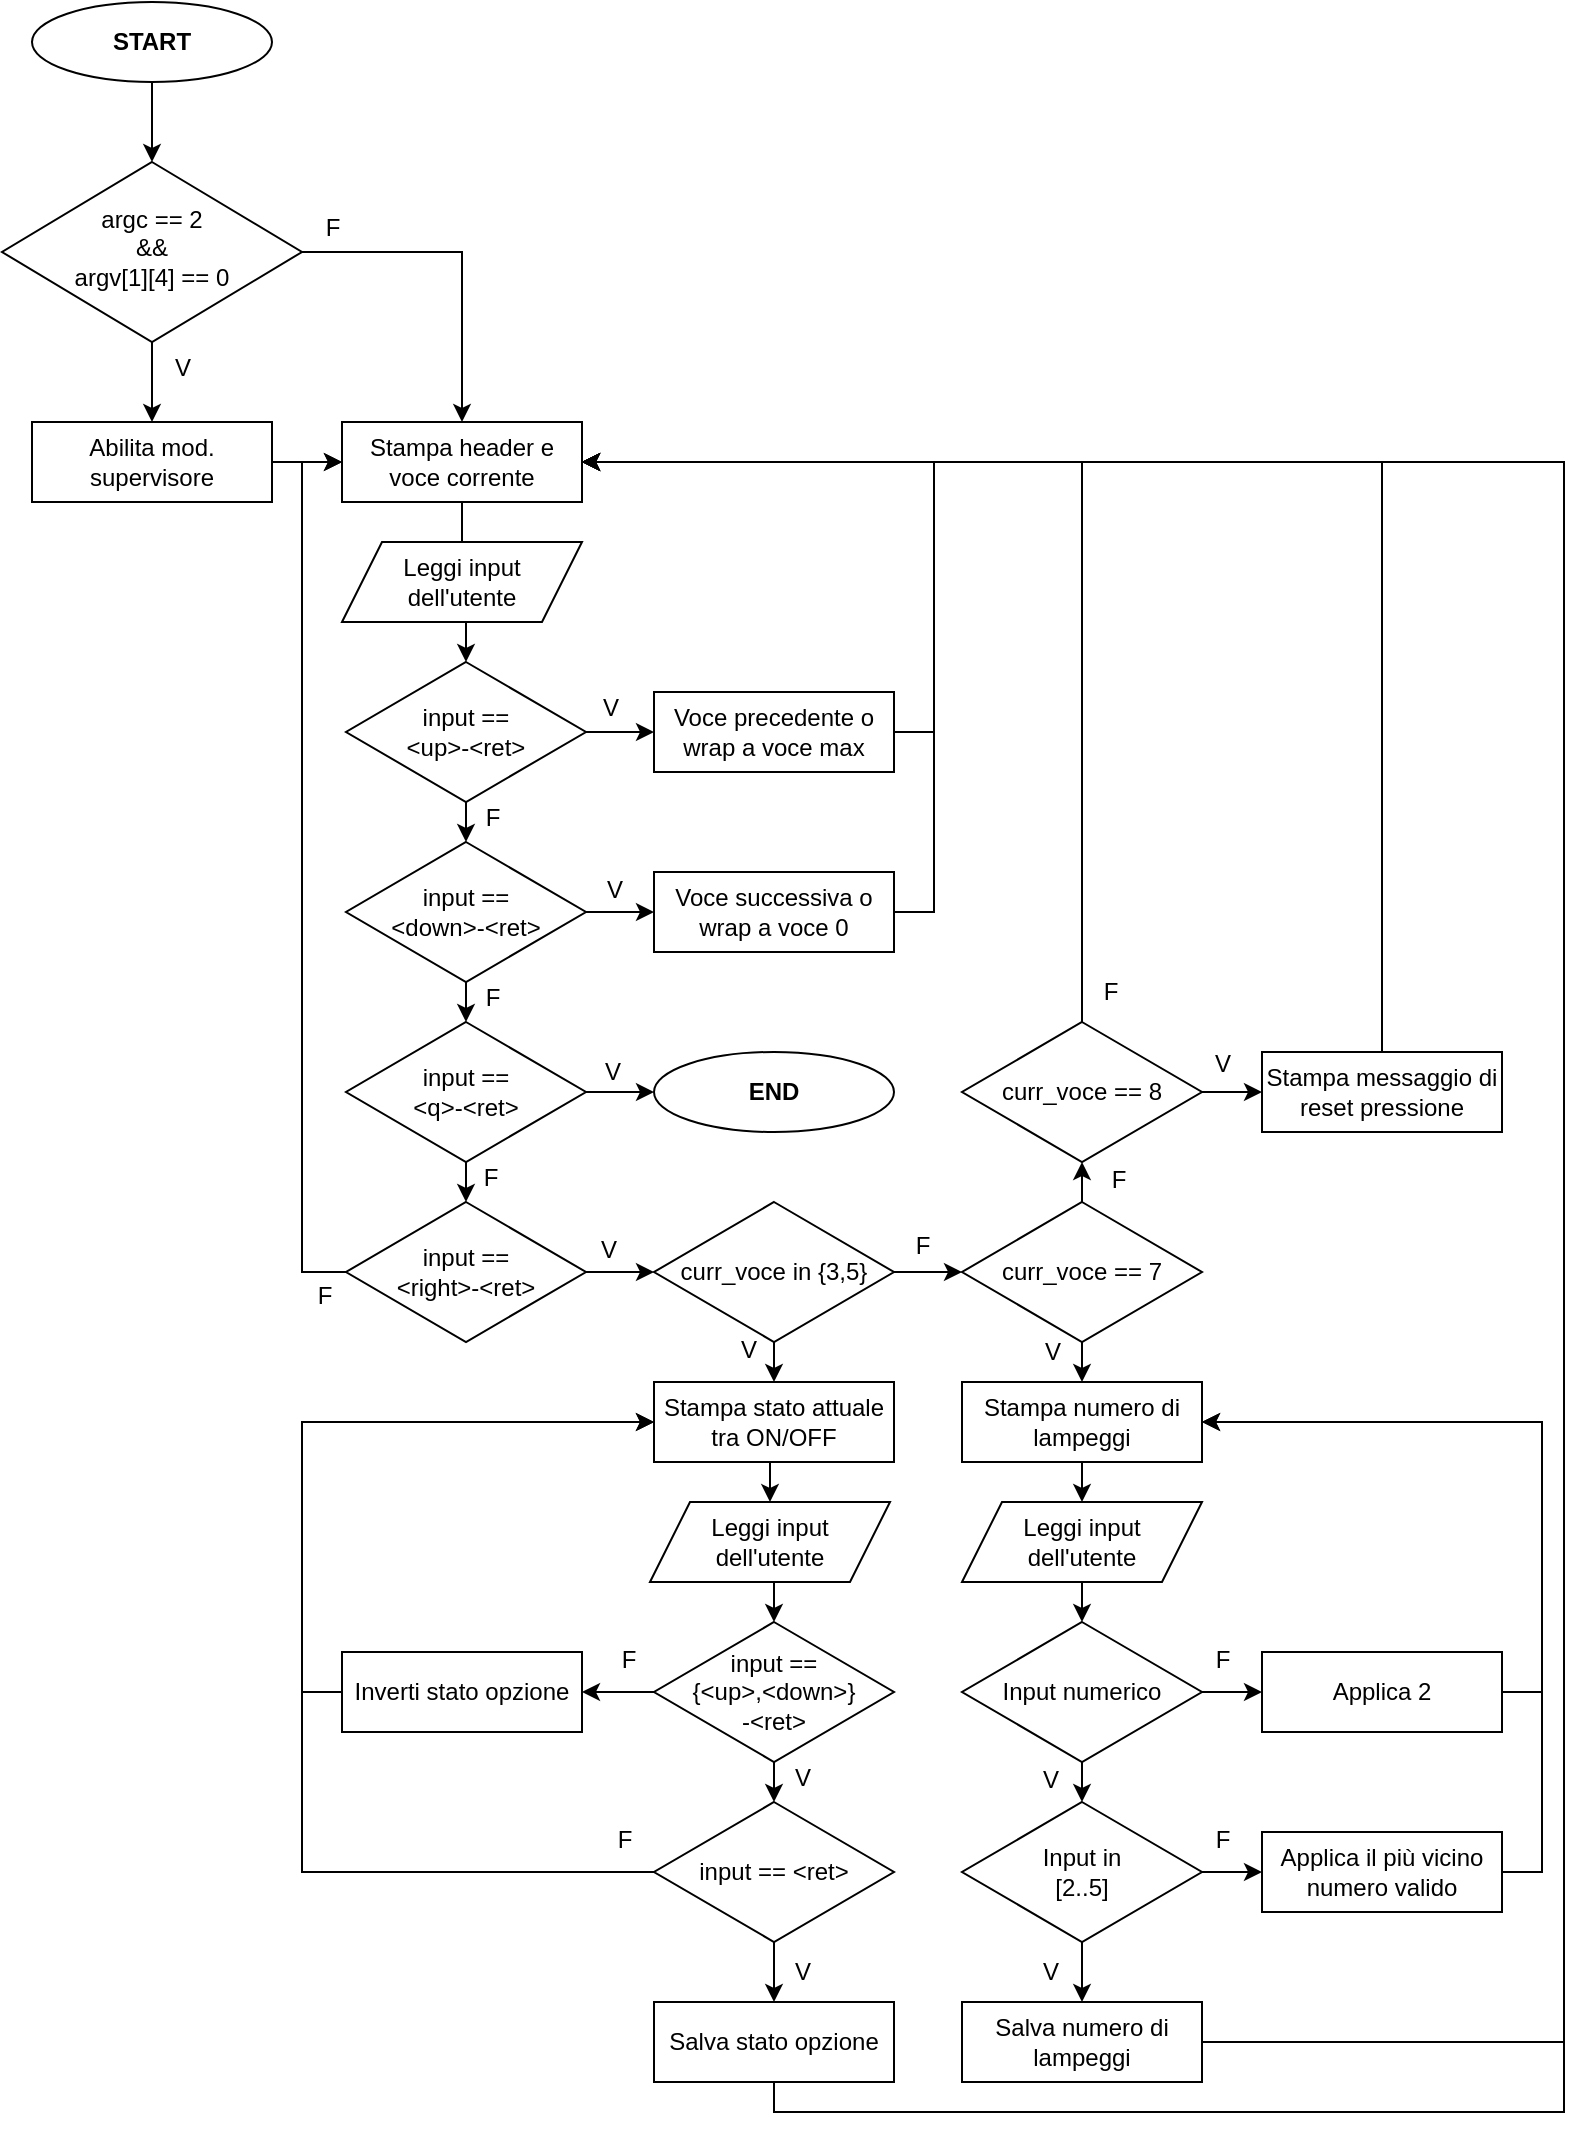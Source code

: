 <mxfile version="21.3.8" type="device">
  <diagram id="C5RBs43oDa-KdzZeNtuy" name="Flowchart">
    <mxGraphModel dx="959" dy="489" grid="1" gridSize="10" guides="1" tooltips="1" connect="1" arrows="1" fold="1" page="1" pageScale="1" pageWidth="827" pageHeight="1169" math="0" shadow="0">
      <root>
        <mxCell id="WIyWlLk6GJQsqaUBKTNV-0" />
        <mxCell id="WIyWlLk6GJQsqaUBKTNV-1" parent="WIyWlLk6GJQsqaUBKTNV-0" />
        <mxCell id="jYg4bqNWi3o83JPPeotu-3" style="edgeStyle=orthogonalEdgeStyle;rounded=0;orthogonalLoop=1;jettySize=auto;html=1;exitX=0.5;exitY=1;exitDx=0;exitDy=0;entryX=0.5;entryY=0;entryDx=0;entryDy=0;" edge="1" parent="WIyWlLk6GJQsqaUBKTNV-1" source="WIyWlLk6GJQsqaUBKTNV-6" target="jYg4bqNWi3o83JPPeotu-2">
          <mxGeometry relative="1" as="geometry" />
        </mxCell>
        <mxCell id="jYg4bqNWi3o83JPPeotu-7" style="edgeStyle=orthogonalEdgeStyle;rounded=0;orthogonalLoop=1;jettySize=auto;html=1;exitX=1;exitY=0.5;exitDx=0;exitDy=0;entryX=0.5;entryY=0;entryDx=0;entryDy=0;" edge="1" parent="WIyWlLk6GJQsqaUBKTNV-1" source="WIyWlLk6GJQsqaUBKTNV-6" target="jYg4bqNWi3o83JPPeotu-5">
          <mxGeometry relative="1" as="geometry" />
        </mxCell>
        <mxCell id="WIyWlLk6GJQsqaUBKTNV-6" value="&lt;div&gt;argc == 2&lt;/div&gt;&lt;div&gt;&amp;amp;&amp;amp;&lt;/div&gt;&lt;div&gt;argv[1][4] == 0&lt;/div&gt;" style="rhombus;whiteSpace=wrap;html=1;shadow=0;fontFamily=Helvetica;fontSize=12;align=center;strokeWidth=1;spacing=6;spacingTop=-4;" parent="WIyWlLk6GJQsqaUBKTNV-1" vertex="1">
          <mxGeometry x="23" y="137" width="150" height="90" as="geometry" />
        </mxCell>
        <mxCell id="jYg4bqNWi3o83JPPeotu-1" style="edgeStyle=orthogonalEdgeStyle;rounded=0;orthogonalLoop=1;jettySize=auto;html=1;exitX=0.5;exitY=1;exitDx=0;exitDy=0;entryX=0.5;entryY=0;entryDx=0;entryDy=0;" edge="1" parent="WIyWlLk6GJQsqaUBKTNV-1" source="jYg4bqNWi3o83JPPeotu-0" target="WIyWlLk6GJQsqaUBKTNV-6">
          <mxGeometry relative="1" as="geometry" />
        </mxCell>
        <mxCell id="jYg4bqNWi3o83JPPeotu-0" value="START" style="ellipse;whiteSpace=wrap;html=1;fontStyle=1" vertex="1" parent="WIyWlLk6GJQsqaUBKTNV-1">
          <mxGeometry x="38" y="57" width="120" height="40" as="geometry" />
        </mxCell>
        <mxCell id="jYg4bqNWi3o83JPPeotu-6" style="edgeStyle=orthogonalEdgeStyle;rounded=0;orthogonalLoop=1;jettySize=auto;html=1;exitX=1;exitY=0.5;exitDx=0;exitDy=0;entryX=0;entryY=0.5;entryDx=0;entryDy=0;" edge="1" parent="WIyWlLk6GJQsqaUBKTNV-1" source="jYg4bqNWi3o83JPPeotu-2" target="jYg4bqNWi3o83JPPeotu-5">
          <mxGeometry relative="1" as="geometry" />
        </mxCell>
        <mxCell id="jYg4bqNWi3o83JPPeotu-2" value="Abilita mod. supervisore" style="rounded=0;whiteSpace=wrap;html=1;" vertex="1" parent="WIyWlLk6GJQsqaUBKTNV-1">
          <mxGeometry x="38" y="267" width="120" height="40" as="geometry" />
        </mxCell>
        <mxCell id="jYg4bqNWi3o83JPPeotu-4" value="V" style="text;html=1;align=center;verticalAlign=middle;resizable=0;points=[];autosize=1;strokeColor=none;fillColor=none;" vertex="1" parent="WIyWlLk6GJQsqaUBKTNV-1">
          <mxGeometry x="98" y="225" width="30" height="30" as="geometry" />
        </mxCell>
        <mxCell id="jYg4bqNWi3o83JPPeotu-10" style="edgeStyle=orthogonalEdgeStyle;rounded=0;orthogonalLoop=1;jettySize=auto;html=1;exitX=0.5;exitY=1;exitDx=0;exitDy=0;entryX=0.5;entryY=0;entryDx=0;entryDy=0;" edge="1" parent="WIyWlLk6GJQsqaUBKTNV-1" source="jYg4bqNWi3o83JPPeotu-5">
          <mxGeometry relative="1" as="geometry">
            <mxPoint x="253" y="347" as="targetPoint" />
          </mxGeometry>
        </mxCell>
        <mxCell id="jYg4bqNWi3o83JPPeotu-5" value="Stampa header e voce corrente" style="rounded=0;whiteSpace=wrap;html=1;" vertex="1" parent="WIyWlLk6GJQsqaUBKTNV-1">
          <mxGeometry x="193" y="267" width="120" height="40" as="geometry" />
        </mxCell>
        <mxCell id="jYg4bqNWi3o83JPPeotu-8" value="F" style="text;html=1;align=center;verticalAlign=middle;resizable=0;points=[];autosize=1;strokeColor=none;fillColor=none;" vertex="1" parent="WIyWlLk6GJQsqaUBKTNV-1">
          <mxGeometry x="173" y="155" width="30" height="30" as="geometry" />
        </mxCell>
        <mxCell id="jYg4bqNWi3o83JPPeotu-13" style="edgeStyle=orthogonalEdgeStyle;rounded=0;orthogonalLoop=1;jettySize=auto;html=1;exitX=0.5;exitY=1;exitDx=0;exitDy=0;entryX=0.5;entryY=0;entryDx=0;entryDy=0;" edge="1" parent="WIyWlLk6GJQsqaUBKTNV-1" source="jYg4bqNWi3o83JPPeotu-11" target="jYg4bqNWi3o83JPPeotu-12">
          <mxGeometry relative="1" as="geometry" />
        </mxCell>
        <mxCell id="jYg4bqNWi3o83JPPeotu-11" value="&lt;div&gt;Leggi input&lt;/div&gt;&lt;div&gt;dell&#39;utente&lt;/div&gt;" style="shape=parallelogram;perimeter=parallelogramPerimeter;whiteSpace=wrap;html=1;fixedSize=1;" vertex="1" parent="WIyWlLk6GJQsqaUBKTNV-1">
          <mxGeometry x="193" y="327" width="120" height="40" as="geometry" />
        </mxCell>
        <mxCell id="jYg4bqNWi3o83JPPeotu-15" style="edgeStyle=orthogonalEdgeStyle;rounded=0;orthogonalLoop=1;jettySize=auto;html=1;exitX=1;exitY=0.5;exitDx=0;exitDy=0;entryX=0;entryY=0.5;entryDx=0;entryDy=0;" edge="1" parent="WIyWlLk6GJQsqaUBKTNV-1" source="jYg4bqNWi3o83JPPeotu-12" target="jYg4bqNWi3o83JPPeotu-14">
          <mxGeometry relative="1" as="geometry" />
        </mxCell>
        <mxCell id="jYg4bqNWi3o83JPPeotu-12" value="&lt;div&gt;input ==&lt;br&gt;&lt;/div&gt;&lt;div&gt;&amp;lt;up&amp;gt;-&amp;lt;ret&amp;gt;&lt;/div&gt;" style="rhombus;whiteSpace=wrap;html=1;" vertex="1" parent="WIyWlLk6GJQsqaUBKTNV-1">
          <mxGeometry x="195" y="387" width="120" height="70" as="geometry" />
        </mxCell>
        <mxCell id="jYg4bqNWi3o83JPPeotu-17" style="edgeStyle=orthogonalEdgeStyle;rounded=0;orthogonalLoop=1;jettySize=auto;html=1;exitX=1;exitY=0.5;exitDx=0;exitDy=0;entryX=1;entryY=0.5;entryDx=0;entryDy=0;" edge="1" parent="WIyWlLk6GJQsqaUBKTNV-1" source="jYg4bqNWi3o83JPPeotu-14" target="jYg4bqNWi3o83JPPeotu-5">
          <mxGeometry relative="1" as="geometry" />
        </mxCell>
        <mxCell id="jYg4bqNWi3o83JPPeotu-14" value="Voce precedente o wrap a voce max" style="rounded=0;whiteSpace=wrap;html=1;" vertex="1" parent="WIyWlLk6GJQsqaUBKTNV-1">
          <mxGeometry x="349" y="402" width="120" height="40" as="geometry" />
        </mxCell>
        <mxCell id="jYg4bqNWi3o83JPPeotu-18" style="edgeStyle=orthogonalEdgeStyle;rounded=0;orthogonalLoop=1;jettySize=auto;html=1;exitX=0.5;exitY=1;exitDx=0;exitDy=0;entryX=0.5;entryY=0;entryDx=0;entryDy=0;" edge="1" parent="WIyWlLk6GJQsqaUBKTNV-1" target="jYg4bqNWi3o83JPPeotu-19">
          <mxGeometry relative="1" as="geometry">
            <mxPoint x="255" y="457" as="sourcePoint" />
          </mxGeometry>
        </mxCell>
        <mxCell id="jYg4bqNWi3o83JPPeotu-21" style="edgeStyle=orthogonalEdgeStyle;rounded=0;orthogonalLoop=1;jettySize=auto;html=1;exitX=1;exitY=0.5;exitDx=0;exitDy=0;entryX=0;entryY=0.5;entryDx=0;entryDy=0;" edge="1" parent="WIyWlLk6GJQsqaUBKTNV-1" source="jYg4bqNWi3o83JPPeotu-19" target="jYg4bqNWi3o83JPPeotu-20">
          <mxGeometry relative="1" as="geometry" />
        </mxCell>
        <mxCell id="jYg4bqNWi3o83JPPeotu-19" value="&lt;div&gt;input ==&lt;br&gt;&lt;/div&gt;&lt;div&gt;&amp;lt;down&amp;gt;-&amp;lt;ret&amp;gt;&lt;/div&gt;" style="rhombus;whiteSpace=wrap;html=1;" vertex="1" parent="WIyWlLk6GJQsqaUBKTNV-1">
          <mxGeometry x="195" y="477" width="120" height="70" as="geometry" />
        </mxCell>
        <mxCell id="jYg4bqNWi3o83JPPeotu-22" style="edgeStyle=orthogonalEdgeStyle;rounded=0;orthogonalLoop=1;jettySize=auto;html=1;exitX=1;exitY=0.5;exitDx=0;exitDy=0;entryX=1;entryY=0.5;entryDx=0;entryDy=0;" edge="1" parent="WIyWlLk6GJQsqaUBKTNV-1" source="jYg4bqNWi3o83JPPeotu-20" target="jYg4bqNWi3o83JPPeotu-5">
          <mxGeometry relative="1" as="geometry" />
        </mxCell>
        <mxCell id="jYg4bqNWi3o83JPPeotu-20" value="Voce successiva o wrap a voce 0" style="rounded=0;whiteSpace=wrap;html=1;" vertex="1" parent="WIyWlLk6GJQsqaUBKTNV-1">
          <mxGeometry x="349" y="492" width="120" height="40" as="geometry" />
        </mxCell>
        <mxCell id="jYg4bqNWi3o83JPPeotu-23" style="edgeStyle=orthogonalEdgeStyle;rounded=0;orthogonalLoop=1;jettySize=auto;html=1;exitX=0.5;exitY=1;exitDx=0;exitDy=0;entryX=0.5;entryY=0;entryDx=0;entryDy=0;" edge="1" parent="WIyWlLk6GJQsqaUBKTNV-1" target="jYg4bqNWi3o83JPPeotu-24">
          <mxGeometry relative="1" as="geometry">
            <mxPoint x="255" y="547" as="sourcePoint" />
          </mxGeometry>
        </mxCell>
        <mxCell id="jYg4bqNWi3o83JPPeotu-27" style="edgeStyle=orthogonalEdgeStyle;rounded=0;orthogonalLoop=1;jettySize=auto;html=1;exitX=1;exitY=0.5;exitDx=0;exitDy=0;entryX=0;entryY=0.5;entryDx=0;entryDy=0;" edge="1" parent="WIyWlLk6GJQsqaUBKTNV-1" source="jYg4bqNWi3o83JPPeotu-24" target="jYg4bqNWi3o83JPPeotu-26">
          <mxGeometry relative="1" as="geometry" />
        </mxCell>
        <mxCell id="jYg4bqNWi3o83JPPeotu-24" value="&lt;div&gt;input ==&lt;br&gt;&lt;/div&gt;&lt;div&gt;&amp;lt;q&amp;gt;-&amp;lt;ret&amp;gt;&lt;/div&gt;" style="rhombus;whiteSpace=wrap;html=1;" vertex="1" parent="WIyWlLk6GJQsqaUBKTNV-1">
          <mxGeometry x="195" y="567" width="120" height="70" as="geometry" />
        </mxCell>
        <mxCell id="jYg4bqNWi3o83JPPeotu-26" value="END" style="ellipse;whiteSpace=wrap;html=1;fontStyle=1" vertex="1" parent="WIyWlLk6GJQsqaUBKTNV-1">
          <mxGeometry x="349" y="582" width="120" height="40" as="geometry" />
        </mxCell>
        <mxCell id="jYg4bqNWi3o83JPPeotu-28" style="edgeStyle=orthogonalEdgeStyle;rounded=0;orthogonalLoop=1;jettySize=auto;html=1;exitX=0.5;exitY=1;exitDx=0;exitDy=0;entryX=0.5;entryY=0;entryDx=0;entryDy=0;" edge="1" parent="WIyWlLk6GJQsqaUBKTNV-1" target="jYg4bqNWi3o83JPPeotu-29">
          <mxGeometry relative="1" as="geometry">
            <mxPoint x="255" y="637" as="sourcePoint" />
          </mxGeometry>
        </mxCell>
        <mxCell id="jYg4bqNWi3o83JPPeotu-31" style="edgeStyle=orthogonalEdgeStyle;rounded=0;orthogonalLoop=1;jettySize=auto;html=1;exitX=1;exitY=0.5;exitDx=0;exitDy=0;entryX=0;entryY=0.5;entryDx=0;entryDy=0;" edge="1" parent="WIyWlLk6GJQsqaUBKTNV-1" source="jYg4bqNWi3o83JPPeotu-29">
          <mxGeometry relative="1" as="geometry">
            <mxPoint x="349" y="692" as="targetPoint" />
          </mxGeometry>
        </mxCell>
        <mxCell id="jYg4bqNWi3o83JPPeotu-82" style="edgeStyle=orthogonalEdgeStyle;rounded=0;orthogonalLoop=1;jettySize=auto;html=1;exitX=0;exitY=0.5;exitDx=0;exitDy=0;entryX=0;entryY=0.5;entryDx=0;entryDy=0;" edge="1" parent="WIyWlLk6GJQsqaUBKTNV-1" source="jYg4bqNWi3o83JPPeotu-29" target="jYg4bqNWi3o83JPPeotu-5">
          <mxGeometry relative="1" as="geometry" />
        </mxCell>
        <mxCell id="jYg4bqNWi3o83JPPeotu-29" value="&lt;div&gt;input ==&lt;br&gt;&lt;/div&gt;&lt;div&gt;&amp;lt;right&amp;gt;-&amp;lt;ret&amp;gt;&lt;/div&gt;" style="rhombus;whiteSpace=wrap;html=1;" vertex="1" parent="WIyWlLk6GJQsqaUBKTNV-1">
          <mxGeometry x="195" y="657" width="120" height="70" as="geometry" />
        </mxCell>
        <mxCell id="jYg4bqNWi3o83JPPeotu-35" style="edgeStyle=orthogonalEdgeStyle;rounded=0;orthogonalLoop=1;jettySize=auto;html=1;exitX=0.5;exitY=1;exitDx=0;exitDy=0;entryX=0.5;entryY=0;entryDx=0;entryDy=0;" edge="1" parent="WIyWlLk6GJQsqaUBKTNV-1" target="jYg4bqNWi3o83JPPeotu-32">
          <mxGeometry relative="1" as="geometry">
            <mxPoint x="409" y="727" as="sourcePoint" />
          </mxGeometry>
        </mxCell>
        <mxCell id="jYg4bqNWi3o83JPPeotu-32" value="Stampa stato attuale tra ON/OFF" style="rounded=0;whiteSpace=wrap;html=1;" vertex="1" parent="WIyWlLk6GJQsqaUBKTNV-1">
          <mxGeometry x="349" y="747" width="120" height="40" as="geometry" />
        </mxCell>
        <mxCell id="jYg4bqNWi3o83JPPeotu-33" style="edgeStyle=orthogonalEdgeStyle;rounded=0;orthogonalLoop=1;jettySize=auto;html=1;exitX=0.5;exitY=1;exitDx=0;exitDy=0;entryX=0.5;entryY=0;entryDx=0;entryDy=0;" edge="1" parent="WIyWlLk6GJQsqaUBKTNV-1" target="jYg4bqNWi3o83JPPeotu-34">
          <mxGeometry relative="1" as="geometry">
            <mxPoint x="409" y="787" as="sourcePoint" />
            <mxPoint x="409" y="827" as="targetPoint" />
          </mxGeometry>
        </mxCell>
        <mxCell id="jYg4bqNWi3o83JPPeotu-41" style="edgeStyle=orthogonalEdgeStyle;rounded=0;orthogonalLoop=1;jettySize=auto;html=1;exitX=0.5;exitY=1;exitDx=0;exitDy=0;entryX=0.5;entryY=0;entryDx=0;entryDy=0;" edge="1" parent="WIyWlLk6GJQsqaUBKTNV-1" source="jYg4bqNWi3o83JPPeotu-34" target="jYg4bqNWi3o83JPPeotu-36">
          <mxGeometry relative="1" as="geometry" />
        </mxCell>
        <mxCell id="jYg4bqNWi3o83JPPeotu-34" value="&lt;div&gt;Leggi input&lt;/div&gt;&lt;div&gt;dell&#39;utente&lt;/div&gt;" style="shape=parallelogram;perimeter=parallelogramPerimeter;whiteSpace=wrap;html=1;fixedSize=1;" vertex="1" parent="WIyWlLk6GJQsqaUBKTNV-1">
          <mxGeometry x="347" y="807" width="120" height="40" as="geometry" />
        </mxCell>
        <mxCell id="jYg4bqNWi3o83JPPeotu-39" style="edgeStyle=orthogonalEdgeStyle;rounded=0;orthogonalLoop=1;jettySize=auto;html=1;exitX=0;exitY=0.5;exitDx=0;exitDy=0;entryX=1;entryY=0.5;entryDx=0;entryDy=0;" edge="1" parent="WIyWlLk6GJQsqaUBKTNV-1" source="jYg4bqNWi3o83JPPeotu-36" target="jYg4bqNWi3o83JPPeotu-38">
          <mxGeometry relative="1" as="geometry" />
        </mxCell>
        <mxCell id="jYg4bqNWi3o83JPPeotu-47" style="edgeStyle=orthogonalEdgeStyle;rounded=0;orthogonalLoop=1;jettySize=auto;html=1;exitX=0.5;exitY=1;exitDx=0;exitDy=0;entryX=0.5;entryY=0;entryDx=0;entryDy=0;" edge="1" parent="WIyWlLk6GJQsqaUBKTNV-1" source="jYg4bqNWi3o83JPPeotu-36" target="jYg4bqNWi3o83JPPeotu-42">
          <mxGeometry relative="1" as="geometry" />
        </mxCell>
        <mxCell id="jYg4bqNWi3o83JPPeotu-36" value="&lt;div&gt;input ==&lt;br&gt;&lt;/div&gt;&lt;div&gt;{&amp;lt;up&amp;gt;,&amp;lt;down&amp;gt;}&lt;/div&gt;&lt;div&gt;-&amp;lt;ret&amp;gt;&lt;/div&gt;" style="rhombus;whiteSpace=wrap;html=1;" vertex="1" parent="WIyWlLk6GJQsqaUBKTNV-1">
          <mxGeometry x="349" y="867" width="120" height="70" as="geometry" />
        </mxCell>
        <mxCell id="jYg4bqNWi3o83JPPeotu-52" style="edgeStyle=orthogonalEdgeStyle;rounded=0;orthogonalLoop=1;jettySize=auto;html=1;exitX=1;exitY=0.5;exitDx=0;exitDy=0;entryX=0;entryY=0.5;entryDx=0;entryDy=0;" edge="1" parent="WIyWlLk6GJQsqaUBKTNV-1" source="jYg4bqNWi3o83JPPeotu-37" target="jYg4bqNWi3o83JPPeotu-51">
          <mxGeometry relative="1" as="geometry" />
        </mxCell>
        <mxCell id="jYg4bqNWi3o83JPPeotu-37" value="curr_voce in {3,5}" style="rhombus;whiteSpace=wrap;html=1;" vertex="1" parent="WIyWlLk6GJQsqaUBKTNV-1">
          <mxGeometry x="349" y="657" width="120" height="70" as="geometry" />
        </mxCell>
        <mxCell id="jYg4bqNWi3o83JPPeotu-48" style="edgeStyle=orthogonalEdgeStyle;rounded=0;orthogonalLoop=1;jettySize=auto;html=1;exitX=0;exitY=0.5;exitDx=0;exitDy=0;entryX=0;entryY=0.5;entryDx=0;entryDy=0;" edge="1" parent="WIyWlLk6GJQsqaUBKTNV-1" source="jYg4bqNWi3o83JPPeotu-38" target="jYg4bqNWi3o83JPPeotu-32">
          <mxGeometry relative="1" as="geometry" />
        </mxCell>
        <mxCell id="jYg4bqNWi3o83JPPeotu-38" value="Inverti stato opzione" style="rounded=0;whiteSpace=wrap;html=1;" vertex="1" parent="WIyWlLk6GJQsqaUBKTNV-1">
          <mxGeometry x="193" y="882" width="120" height="40" as="geometry" />
        </mxCell>
        <mxCell id="jYg4bqNWi3o83JPPeotu-46" style="edgeStyle=orthogonalEdgeStyle;rounded=0;orthogonalLoop=1;jettySize=auto;html=1;exitX=0.5;exitY=1;exitDx=0;exitDy=0;entryX=0.5;entryY=0;entryDx=0;entryDy=0;" edge="1" parent="WIyWlLk6GJQsqaUBKTNV-1" source="jYg4bqNWi3o83JPPeotu-42" target="jYg4bqNWi3o83JPPeotu-45">
          <mxGeometry relative="1" as="geometry" />
        </mxCell>
        <mxCell id="jYg4bqNWi3o83JPPeotu-49" style="edgeStyle=orthogonalEdgeStyle;rounded=0;orthogonalLoop=1;jettySize=auto;html=1;exitX=0;exitY=0.5;exitDx=0;exitDy=0;entryX=0;entryY=0.5;entryDx=0;entryDy=0;" edge="1" parent="WIyWlLk6GJQsqaUBKTNV-1" source="jYg4bqNWi3o83JPPeotu-42" target="jYg4bqNWi3o83JPPeotu-32">
          <mxGeometry relative="1" as="geometry">
            <Array as="points">
              <mxPoint x="173" y="992" />
              <mxPoint x="173" y="767" />
            </Array>
          </mxGeometry>
        </mxCell>
        <mxCell id="jYg4bqNWi3o83JPPeotu-42" value="&lt;div&gt;input == &amp;lt;ret&amp;gt;&lt;/div&gt;" style="rhombus;whiteSpace=wrap;html=1;" vertex="1" parent="WIyWlLk6GJQsqaUBKTNV-1">
          <mxGeometry x="349" y="957" width="120" height="70" as="geometry" />
        </mxCell>
        <mxCell id="jYg4bqNWi3o83JPPeotu-103" style="edgeStyle=orthogonalEdgeStyle;rounded=0;orthogonalLoop=1;jettySize=auto;html=1;exitX=0.5;exitY=1;exitDx=0;exitDy=0;entryX=1;entryY=0.5;entryDx=0;entryDy=0;" edge="1" parent="WIyWlLk6GJQsqaUBKTNV-1" source="jYg4bqNWi3o83JPPeotu-45" target="jYg4bqNWi3o83JPPeotu-5">
          <mxGeometry relative="1" as="geometry">
            <Array as="points">
              <mxPoint x="409" y="1112" />
              <mxPoint x="804" y="1112" />
              <mxPoint x="804" y="287" />
            </Array>
          </mxGeometry>
        </mxCell>
        <mxCell id="jYg4bqNWi3o83JPPeotu-45" value="Salva stato opzione" style="rounded=0;whiteSpace=wrap;html=1;" vertex="1" parent="WIyWlLk6GJQsqaUBKTNV-1">
          <mxGeometry x="349" y="1057" width="120" height="40" as="geometry" />
        </mxCell>
        <mxCell id="jYg4bqNWi3o83JPPeotu-55" style="edgeStyle=orthogonalEdgeStyle;rounded=0;orthogonalLoop=1;jettySize=auto;html=1;exitX=0.5;exitY=1;exitDx=0;exitDy=0;entryX=0.5;entryY=0;entryDx=0;entryDy=0;" edge="1" parent="WIyWlLk6GJQsqaUBKTNV-1" source="jYg4bqNWi3o83JPPeotu-51" target="jYg4bqNWi3o83JPPeotu-53">
          <mxGeometry relative="1" as="geometry" />
        </mxCell>
        <mxCell id="jYg4bqNWi3o83JPPeotu-68" style="edgeStyle=orthogonalEdgeStyle;rounded=0;orthogonalLoop=1;jettySize=auto;html=1;exitX=0.5;exitY=0;exitDx=0;exitDy=0;entryX=0.5;entryY=1;entryDx=0;entryDy=0;" edge="1" parent="WIyWlLk6GJQsqaUBKTNV-1" source="jYg4bqNWi3o83JPPeotu-51" target="jYg4bqNWi3o83JPPeotu-65">
          <mxGeometry relative="1" as="geometry" />
        </mxCell>
        <mxCell id="jYg4bqNWi3o83JPPeotu-51" value="curr_voce == 7" style="rhombus;whiteSpace=wrap;html=1;" vertex="1" parent="WIyWlLk6GJQsqaUBKTNV-1">
          <mxGeometry x="503" y="657" width="120" height="70" as="geometry" />
        </mxCell>
        <mxCell id="jYg4bqNWi3o83JPPeotu-56" style="edgeStyle=orthogonalEdgeStyle;rounded=0;orthogonalLoop=1;jettySize=auto;html=1;exitX=0.5;exitY=1;exitDx=0;exitDy=0;entryX=0.5;entryY=0;entryDx=0;entryDy=0;" edge="1" parent="WIyWlLk6GJQsqaUBKTNV-1" source="jYg4bqNWi3o83JPPeotu-53" target="jYg4bqNWi3o83JPPeotu-54">
          <mxGeometry relative="1" as="geometry" />
        </mxCell>
        <mxCell id="jYg4bqNWi3o83JPPeotu-53" value="Stampa numero di lampeggi" style="rounded=0;whiteSpace=wrap;html=1;" vertex="1" parent="WIyWlLk6GJQsqaUBKTNV-1">
          <mxGeometry x="503" y="747" width="120" height="40" as="geometry" />
        </mxCell>
        <mxCell id="jYg4bqNWi3o83JPPeotu-76" style="edgeStyle=orthogonalEdgeStyle;rounded=0;orthogonalLoop=1;jettySize=auto;html=1;exitX=0.5;exitY=1;exitDx=0;exitDy=0;entryX=0.5;entryY=0;entryDx=0;entryDy=0;" edge="1" parent="WIyWlLk6GJQsqaUBKTNV-1" source="jYg4bqNWi3o83JPPeotu-54" target="jYg4bqNWi3o83JPPeotu-72">
          <mxGeometry relative="1" as="geometry" />
        </mxCell>
        <mxCell id="jYg4bqNWi3o83JPPeotu-54" value="&lt;div&gt;Leggi input&lt;/div&gt;&lt;div&gt;dell&#39;utente&lt;/div&gt;" style="shape=parallelogram;perimeter=parallelogramPerimeter;whiteSpace=wrap;html=1;fixedSize=1;" vertex="1" parent="WIyWlLk6GJQsqaUBKTNV-1">
          <mxGeometry x="503" y="807" width="120" height="40" as="geometry" />
        </mxCell>
        <mxCell id="jYg4bqNWi3o83JPPeotu-60" style="edgeStyle=orthogonalEdgeStyle;rounded=0;orthogonalLoop=1;jettySize=auto;html=1;exitX=0.5;exitY=1;exitDx=0;exitDy=0;entryX=0.5;entryY=0;entryDx=0;entryDy=0;" edge="1" parent="WIyWlLk6GJQsqaUBKTNV-1" source="jYg4bqNWi3o83JPPeotu-57" target="jYg4bqNWi3o83JPPeotu-58">
          <mxGeometry relative="1" as="geometry" />
        </mxCell>
        <mxCell id="jYg4bqNWi3o83JPPeotu-62" style="edgeStyle=orthogonalEdgeStyle;rounded=0;orthogonalLoop=1;jettySize=auto;html=1;exitX=1;exitY=0.5;exitDx=0;exitDy=0;entryX=0;entryY=0.5;entryDx=0;entryDy=0;" edge="1" parent="WIyWlLk6GJQsqaUBKTNV-1" source="jYg4bqNWi3o83JPPeotu-57" target="jYg4bqNWi3o83JPPeotu-61">
          <mxGeometry relative="1" as="geometry" />
        </mxCell>
        <mxCell id="jYg4bqNWi3o83JPPeotu-57" value="&lt;div&gt;Input in&lt;/div&gt;&lt;div&gt;[2..5]&lt;br&gt;&lt;/div&gt;" style="rhombus;whiteSpace=wrap;html=1;" vertex="1" parent="WIyWlLk6GJQsqaUBKTNV-1">
          <mxGeometry x="503" y="957" width="120" height="70" as="geometry" />
        </mxCell>
        <mxCell id="jYg4bqNWi3o83JPPeotu-102" style="edgeStyle=orthogonalEdgeStyle;rounded=0;orthogonalLoop=1;jettySize=auto;html=1;exitX=1;exitY=0.5;exitDx=0;exitDy=0;entryX=1;entryY=0.5;entryDx=0;entryDy=0;" edge="1" parent="WIyWlLk6GJQsqaUBKTNV-1" source="jYg4bqNWi3o83JPPeotu-58" target="jYg4bqNWi3o83JPPeotu-5">
          <mxGeometry relative="1" as="geometry">
            <Array as="points">
              <mxPoint x="804" y="1077" />
              <mxPoint x="804" y="287" />
            </Array>
          </mxGeometry>
        </mxCell>
        <mxCell id="jYg4bqNWi3o83JPPeotu-58" value="&lt;div&gt;Salva numero di&lt;/div&gt;&lt;div&gt;lampeggi&lt;br&gt;&lt;/div&gt;" style="rounded=0;whiteSpace=wrap;html=1;" vertex="1" parent="WIyWlLk6GJQsqaUBKTNV-1">
          <mxGeometry x="503" y="1057" width="120" height="40" as="geometry" />
        </mxCell>
        <mxCell id="jYg4bqNWi3o83JPPeotu-63" style="edgeStyle=orthogonalEdgeStyle;rounded=0;orthogonalLoop=1;jettySize=auto;html=1;exitX=1;exitY=0.5;exitDx=0;exitDy=0;entryX=1;entryY=0.5;entryDx=0;entryDy=0;" edge="1" parent="WIyWlLk6GJQsqaUBKTNV-1" source="jYg4bqNWi3o83JPPeotu-61" target="jYg4bqNWi3o83JPPeotu-53">
          <mxGeometry relative="1" as="geometry" />
        </mxCell>
        <mxCell id="jYg4bqNWi3o83JPPeotu-61" value="Applica il più vicino numero valido" style="rounded=0;whiteSpace=wrap;html=1;" vertex="1" parent="WIyWlLk6GJQsqaUBKTNV-1">
          <mxGeometry x="653" y="972" width="120" height="40" as="geometry" />
        </mxCell>
        <mxCell id="jYg4bqNWi3o83JPPeotu-69" style="edgeStyle=orthogonalEdgeStyle;rounded=0;orthogonalLoop=1;jettySize=auto;html=1;exitX=1;exitY=0.5;exitDx=0;exitDy=0;entryX=0;entryY=0.5;entryDx=0;entryDy=0;" edge="1" parent="WIyWlLk6GJQsqaUBKTNV-1" source="jYg4bqNWi3o83JPPeotu-65" target="jYg4bqNWi3o83JPPeotu-67">
          <mxGeometry relative="1" as="geometry" />
        </mxCell>
        <mxCell id="jYg4bqNWi3o83JPPeotu-70" style="edgeStyle=orthogonalEdgeStyle;rounded=0;orthogonalLoop=1;jettySize=auto;html=1;exitX=0.5;exitY=0;exitDx=0;exitDy=0;entryX=1;entryY=0.5;entryDx=0;entryDy=0;" edge="1" parent="WIyWlLk6GJQsqaUBKTNV-1" source="jYg4bqNWi3o83JPPeotu-65" target="jYg4bqNWi3o83JPPeotu-5">
          <mxGeometry relative="1" as="geometry" />
        </mxCell>
        <mxCell id="jYg4bqNWi3o83JPPeotu-65" value="curr_voce == 8" style="rhombus;whiteSpace=wrap;html=1;" vertex="1" parent="WIyWlLk6GJQsqaUBKTNV-1">
          <mxGeometry x="503" y="567" width="120" height="70" as="geometry" />
        </mxCell>
        <mxCell id="jYg4bqNWi3o83JPPeotu-71" style="edgeStyle=orthogonalEdgeStyle;rounded=0;orthogonalLoop=1;jettySize=auto;html=1;exitX=0.5;exitY=0;exitDx=0;exitDy=0;entryX=1;entryY=0.5;entryDx=0;entryDy=0;" edge="1" parent="WIyWlLk6GJQsqaUBKTNV-1" source="jYg4bqNWi3o83JPPeotu-67" target="jYg4bqNWi3o83JPPeotu-5">
          <mxGeometry relative="1" as="geometry" />
        </mxCell>
        <mxCell id="jYg4bqNWi3o83JPPeotu-67" value="Stampa messaggio di reset pressione" style="rounded=0;whiteSpace=wrap;html=1;" vertex="1" parent="WIyWlLk6GJQsqaUBKTNV-1">
          <mxGeometry x="653" y="582" width="120" height="40" as="geometry" />
        </mxCell>
        <mxCell id="jYg4bqNWi3o83JPPeotu-74" style="edgeStyle=orthogonalEdgeStyle;rounded=0;orthogonalLoop=1;jettySize=auto;html=1;exitX=1;exitY=0.5;exitDx=0;exitDy=0;entryX=0;entryY=0.5;entryDx=0;entryDy=0;" edge="1" parent="WIyWlLk6GJQsqaUBKTNV-1" source="jYg4bqNWi3o83JPPeotu-72" target="jYg4bqNWi3o83JPPeotu-73">
          <mxGeometry relative="1" as="geometry" />
        </mxCell>
        <mxCell id="jYg4bqNWi3o83JPPeotu-77" style="edgeStyle=orthogonalEdgeStyle;rounded=0;orthogonalLoop=1;jettySize=auto;html=1;exitX=0.5;exitY=1;exitDx=0;exitDy=0;entryX=0.5;entryY=0;entryDx=0;entryDy=0;" edge="1" parent="WIyWlLk6GJQsqaUBKTNV-1" source="jYg4bqNWi3o83JPPeotu-72" target="jYg4bqNWi3o83JPPeotu-57">
          <mxGeometry relative="1" as="geometry" />
        </mxCell>
        <mxCell id="jYg4bqNWi3o83JPPeotu-72" value="Input numerico" style="rhombus;whiteSpace=wrap;html=1;" vertex="1" parent="WIyWlLk6GJQsqaUBKTNV-1">
          <mxGeometry x="503" y="867" width="120" height="70" as="geometry" />
        </mxCell>
        <mxCell id="jYg4bqNWi3o83JPPeotu-75" style="edgeStyle=orthogonalEdgeStyle;rounded=0;orthogonalLoop=1;jettySize=auto;html=1;exitX=1;exitY=0.5;exitDx=0;exitDy=0;entryX=1;entryY=0.5;entryDx=0;entryDy=0;" edge="1" parent="WIyWlLk6GJQsqaUBKTNV-1" source="jYg4bqNWi3o83JPPeotu-73" target="jYg4bqNWi3o83JPPeotu-53">
          <mxGeometry relative="1" as="geometry" />
        </mxCell>
        <mxCell id="jYg4bqNWi3o83JPPeotu-73" value="Applica 2" style="rounded=0;whiteSpace=wrap;html=1;" vertex="1" parent="WIyWlLk6GJQsqaUBKTNV-1">
          <mxGeometry x="653" y="882" width="120" height="40" as="geometry" />
        </mxCell>
        <mxCell id="jYg4bqNWi3o83JPPeotu-78" value="V" style="text;html=1;align=center;verticalAlign=middle;resizable=0;points=[];autosize=1;strokeColor=none;fillColor=none;" vertex="1" parent="WIyWlLk6GJQsqaUBKTNV-1">
          <mxGeometry x="312" y="395" width="30" height="30" as="geometry" />
        </mxCell>
        <mxCell id="jYg4bqNWi3o83JPPeotu-79" value="F" style="text;html=1;align=center;verticalAlign=middle;resizable=0;points=[];autosize=1;strokeColor=none;fillColor=none;" vertex="1" parent="WIyWlLk6GJQsqaUBKTNV-1">
          <mxGeometry x="253" y="450" width="30" height="30" as="geometry" />
        </mxCell>
        <mxCell id="jYg4bqNWi3o83JPPeotu-80" value="F" style="text;html=1;align=center;verticalAlign=middle;resizable=0;points=[];autosize=1;strokeColor=none;fillColor=none;" vertex="1" parent="WIyWlLk6GJQsqaUBKTNV-1">
          <mxGeometry x="253" y="540" width="30" height="30" as="geometry" />
        </mxCell>
        <mxCell id="jYg4bqNWi3o83JPPeotu-81" value="F" style="text;html=1;align=center;verticalAlign=middle;resizable=0;points=[];autosize=1;strokeColor=none;fillColor=none;" vertex="1" parent="WIyWlLk6GJQsqaUBKTNV-1">
          <mxGeometry x="252" y="630" width="30" height="30" as="geometry" />
        </mxCell>
        <mxCell id="jYg4bqNWi3o83JPPeotu-83" value="F" style="text;html=1;align=center;verticalAlign=middle;resizable=0;points=[];autosize=1;strokeColor=none;fillColor=none;" vertex="1" parent="WIyWlLk6GJQsqaUBKTNV-1">
          <mxGeometry x="169" y="689" width="30" height="30" as="geometry" />
        </mxCell>
        <mxCell id="jYg4bqNWi3o83JPPeotu-84" value="V" style="text;html=1;align=center;verticalAlign=middle;resizable=0;points=[];autosize=1;strokeColor=none;fillColor=none;" vertex="1" parent="WIyWlLk6GJQsqaUBKTNV-1">
          <mxGeometry x="314" y="486" width="30" height="30" as="geometry" />
        </mxCell>
        <mxCell id="jYg4bqNWi3o83JPPeotu-85" value="V" style="text;html=1;align=center;verticalAlign=middle;resizable=0;points=[];autosize=1;strokeColor=none;fillColor=none;" vertex="1" parent="WIyWlLk6GJQsqaUBKTNV-1">
          <mxGeometry x="313" y="577" width="30" height="30" as="geometry" />
        </mxCell>
        <mxCell id="jYg4bqNWi3o83JPPeotu-86" value="V" style="text;html=1;align=center;verticalAlign=middle;resizable=0;points=[];autosize=1;strokeColor=none;fillColor=none;" vertex="1" parent="WIyWlLk6GJQsqaUBKTNV-1">
          <mxGeometry x="311" y="666" width="30" height="30" as="geometry" />
        </mxCell>
        <mxCell id="jYg4bqNWi3o83JPPeotu-87" value="V" style="text;html=1;align=center;verticalAlign=middle;resizable=0;points=[];autosize=1;strokeColor=none;fillColor=none;" vertex="1" parent="WIyWlLk6GJQsqaUBKTNV-1">
          <mxGeometry x="381" y="716" width="30" height="30" as="geometry" />
        </mxCell>
        <mxCell id="jYg4bqNWi3o83JPPeotu-88" value="V" style="text;html=1;align=center;verticalAlign=middle;resizable=0;points=[];autosize=1;strokeColor=none;fillColor=none;" vertex="1" parent="WIyWlLk6GJQsqaUBKTNV-1">
          <mxGeometry x="533" y="717" width="30" height="30" as="geometry" />
        </mxCell>
        <mxCell id="jYg4bqNWi3o83JPPeotu-89" value="V" style="text;html=1;align=center;verticalAlign=middle;resizable=0;points=[];autosize=1;strokeColor=none;fillColor=none;" vertex="1" parent="WIyWlLk6GJQsqaUBKTNV-1">
          <mxGeometry x="618" y="573" width="30" height="30" as="geometry" />
        </mxCell>
        <mxCell id="jYg4bqNWi3o83JPPeotu-90" value="F" style="text;html=1;align=center;verticalAlign=middle;resizable=0;points=[];autosize=1;strokeColor=none;fillColor=none;" vertex="1" parent="WIyWlLk6GJQsqaUBKTNV-1">
          <mxGeometry x="468" y="664" width="30" height="30" as="geometry" />
        </mxCell>
        <mxCell id="jYg4bqNWi3o83JPPeotu-91" value="F" style="text;html=1;align=center;verticalAlign=middle;resizable=0;points=[];autosize=1;strokeColor=none;fillColor=none;" vertex="1" parent="WIyWlLk6GJQsqaUBKTNV-1">
          <mxGeometry x="566" y="631" width="30" height="30" as="geometry" />
        </mxCell>
        <mxCell id="jYg4bqNWi3o83JPPeotu-92" value="V" style="text;html=1;align=center;verticalAlign=middle;resizable=0;points=[];autosize=1;strokeColor=none;fillColor=none;" vertex="1" parent="WIyWlLk6GJQsqaUBKTNV-1">
          <mxGeometry x="408" y="930" width="30" height="30" as="geometry" />
        </mxCell>
        <mxCell id="jYg4bqNWi3o83JPPeotu-93" value="V" style="text;html=1;align=center;verticalAlign=middle;resizable=0;points=[];autosize=1;strokeColor=none;fillColor=none;" vertex="1" parent="WIyWlLk6GJQsqaUBKTNV-1">
          <mxGeometry x="532" y="931" width="30" height="30" as="geometry" />
        </mxCell>
        <mxCell id="jYg4bqNWi3o83JPPeotu-94" value="V" style="text;html=1;align=center;verticalAlign=middle;resizable=0;points=[];autosize=1;strokeColor=none;fillColor=none;" vertex="1" parent="WIyWlLk6GJQsqaUBKTNV-1">
          <mxGeometry x="408" y="1027" width="30" height="30" as="geometry" />
        </mxCell>
        <mxCell id="jYg4bqNWi3o83JPPeotu-95" value="V" style="text;html=1;align=center;verticalAlign=middle;resizable=0;points=[];autosize=1;strokeColor=none;fillColor=none;" vertex="1" parent="WIyWlLk6GJQsqaUBKTNV-1">
          <mxGeometry x="532" y="1027" width="30" height="30" as="geometry" />
        </mxCell>
        <mxCell id="jYg4bqNWi3o83JPPeotu-96" value="F" style="text;html=1;align=center;verticalAlign=middle;resizable=0;points=[];autosize=1;strokeColor=none;fillColor=none;" vertex="1" parent="WIyWlLk6GJQsqaUBKTNV-1">
          <mxGeometry x="321" y="871" width="30" height="30" as="geometry" />
        </mxCell>
        <mxCell id="jYg4bqNWi3o83JPPeotu-97" value="F" style="text;html=1;align=center;verticalAlign=middle;resizable=0;points=[];autosize=1;strokeColor=none;fillColor=none;" vertex="1" parent="WIyWlLk6GJQsqaUBKTNV-1">
          <mxGeometry x="319" y="961" width="30" height="30" as="geometry" />
        </mxCell>
        <mxCell id="jYg4bqNWi3o83JPPeotu-98" value="F" style="text;html=1;align=center;verticalAlign=middle;resizable=0;points=[];autosize=1;strokeColor=none;fillColor=none;" vertex="1" parent="WIyWlLk6GJQsqaUBKTNV-1">
          <mxGeometry x="618" y="871" width="30" height="30" as="geometry" />
        </mxCell>
        <mxCell id="jYg4bqNWi3o83JPPeotu-99" value="F" style="text;html=1;align=center;verticalAlign=middle;resizable=0;points=[];autosize=1;strokeColor=none;fillColor=none;" vertex="1" parent="WIyWlLk6GJQsqaUBKTNV-1">
          <mxGeometry x="618" y="961" width="30" height="30" as="geometry" />
        </mxCell>
        <mxCell id="jYg4bqNWi3o83JPPeotu-100" value="F" style="text;html=1;align=center;verticalAlign=middle;resizable=0;points=[];autosize=1;strokeColor=none;fillColor=none;" vertex="1" parent="WIyWlLk6GJQsqaUBKTNV-1">
          <mxGeometry x="562" y="537" width="30" height="30" as="geometry" />
        </mxCell>
      </root>
    </mxGraphModel>
  </diagram>
</mxfile>

